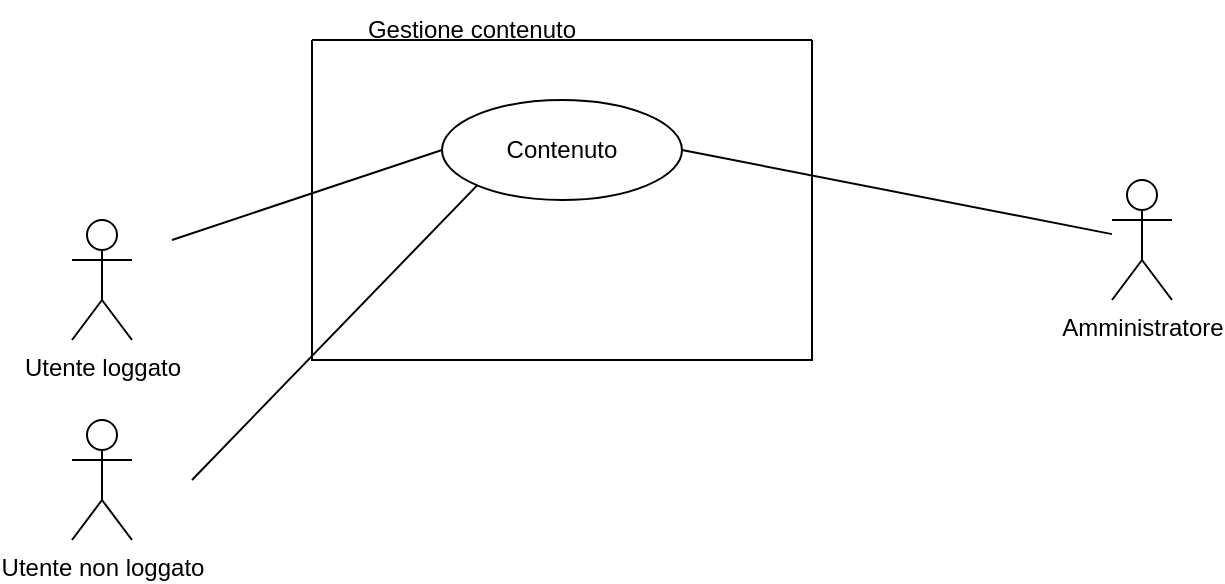 <mxfile version="16.4.3" type="device"><diagram id="0UYyaR62AmyBlBfrliLk" name="Page-1"><mxGraphModel dx="868" dy="419" grid="1" gridSize="10" guides="1" tooltips="1" connect="1" arrows="1" fold="1" page="1" pageScale="1" pageWidth="850" pageHeight="1100" math="0" shadow="0"><root><mxCell id="0"/><mxCell id="1" parent="0"/><mxCell id="abDaEVuxWsGtRdmL-q-g-7" value="Utente loggato" style="shape=umlActor;verticalLabelPosition=bottom;verticalAlign=top;html=1;outlineConnect=0;" vertex="1" parent="1"><mxGeometry x="150" y="110" width="30" height="60" as="geometry"/></mxCell><mxCell id="abDaEVuxWsGtRdmL-q-g-9" value="" style="swimlane;startSize=0;" vertex="1" parent="1"><mxGeometry x="270" y="20" width="250" height="160" as="geometry"/></mxCell><mxCell id="abDaEVuxWsGtRdmL-q-g-1" value="Contenuto" style="ellipse;whiteSpace=wrap;html=1;" vertex="1" parent="abDaEVuxWsGtRdmL-q-g-9"><mxGeometry x="65" y="30" width="120" height="50" as="geometry"/></mxCell><mxCell id="abDaEVuxWsGtRdmL-q-g-10" value="Gestione contenuto" style="text;html=1;strokeColor=none;fillColor=none;align=center;verticalAlign=middle;whiteSpace=wrap;rounded=0;" vertex="1" parent="1"><mxGeometry x="290" width="120" height="30" as="geometry"/></mxCell><mxCell id="abDaEVuxWsGtRdmL-q-g-12" value="Amministratore" style="shape=umlActor;verticalLabelPosition=bottom;verticalAlign=top;html=1;outlineConnect=0;" vertex="1" parent="1"><mxGeometry x="670" y="90" width="30" height="60" as="geometry"/></mxCell><mxCell id="abDaEVuxWsGtRdmL-q-g-13" value="" style="endArrow=none;html=1;rounded=0;entryX=0;entryY=0.5;entryDx=0;entryDy=0;" edge="1" parent="1" target="abDaEVuxWsGtRdmL-q-g-1"><mxGeometry width="50" height="50" relative="1" as="geometry"><mxPoint x="200" y="120" as="sourcePoint"/><mxPoint x="450" y="240" as="targetPoint"/></mxGeometry></mxCell><mxCell id="abDaEVuxWsGtRdmL-q-g-19" value="" style="endArrow=none;html=1;rounded=0;exitX=1;exitY=0.5;exitDx=0;exitDy=0;" edge="1" parent="1" source="abDaEVuxWsGtRdmL-q-g-1" target="abDaEVuxWsGtRdmL-q-g-12"><mxGeometry width="50" height="50" relative="1" as="geometry"><mxPoint x="439.484" y="190.862" as="sourcePoint"/><mxPoint x="450" y="210" as="targetPoint"/></mxGeometry></mxCell><mxCell id="abDaEVuxWsGtRdmL-q-g-24" value="Utente non loggato" style="shape=umlActor;verticalLabelPosition=bottom;verticalAlign=top;html=1;outlineConnect=0;" vertex="1" parent="1"><mxGeometry x="150" y="210" width="30" height="60" as="geometry"/></mxCell><mxCell id="abDaEVuxWsGtRdmL-q-g-26" value="" style="endArrow=none;html=1;rounded=0;entryX=0;entryY=1;entryDx=0;entryDy=0;" edge="1" parent="1" target="abDaEVuxWsGtRdmL-q-g-1"><mxGeometry width="50" height="50" relative="1" as="geometry"><mxPoint x="210" y="240" as="sourcePoint"/><mxPoint x="345" y="85" as="targetPoint"/></mxGeometry></mxCell></root></mxGraphModel></diagram></mxfile>